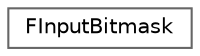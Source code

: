 digraph "Graphical Class Hierarchy"
{
 // LATEX_PDF_SIZE
  bgcolor="transparent";
  edge [fontname=Helvetica,fontsize=10,labelfontname=Helvetica,labelfontsize=10];
  node [fontname=Helvetica,fontsize=10,shape=box,height=0.2,width=0.4];
  rankdir="LR";
  Node0 [id="Node000000",label="FInputBitmask",height=0.2,width=0.4,color="grey40", fillcolor="white", style="filled",URL="$struct_f_input_bitmask.html",tooltip=" "];
}
